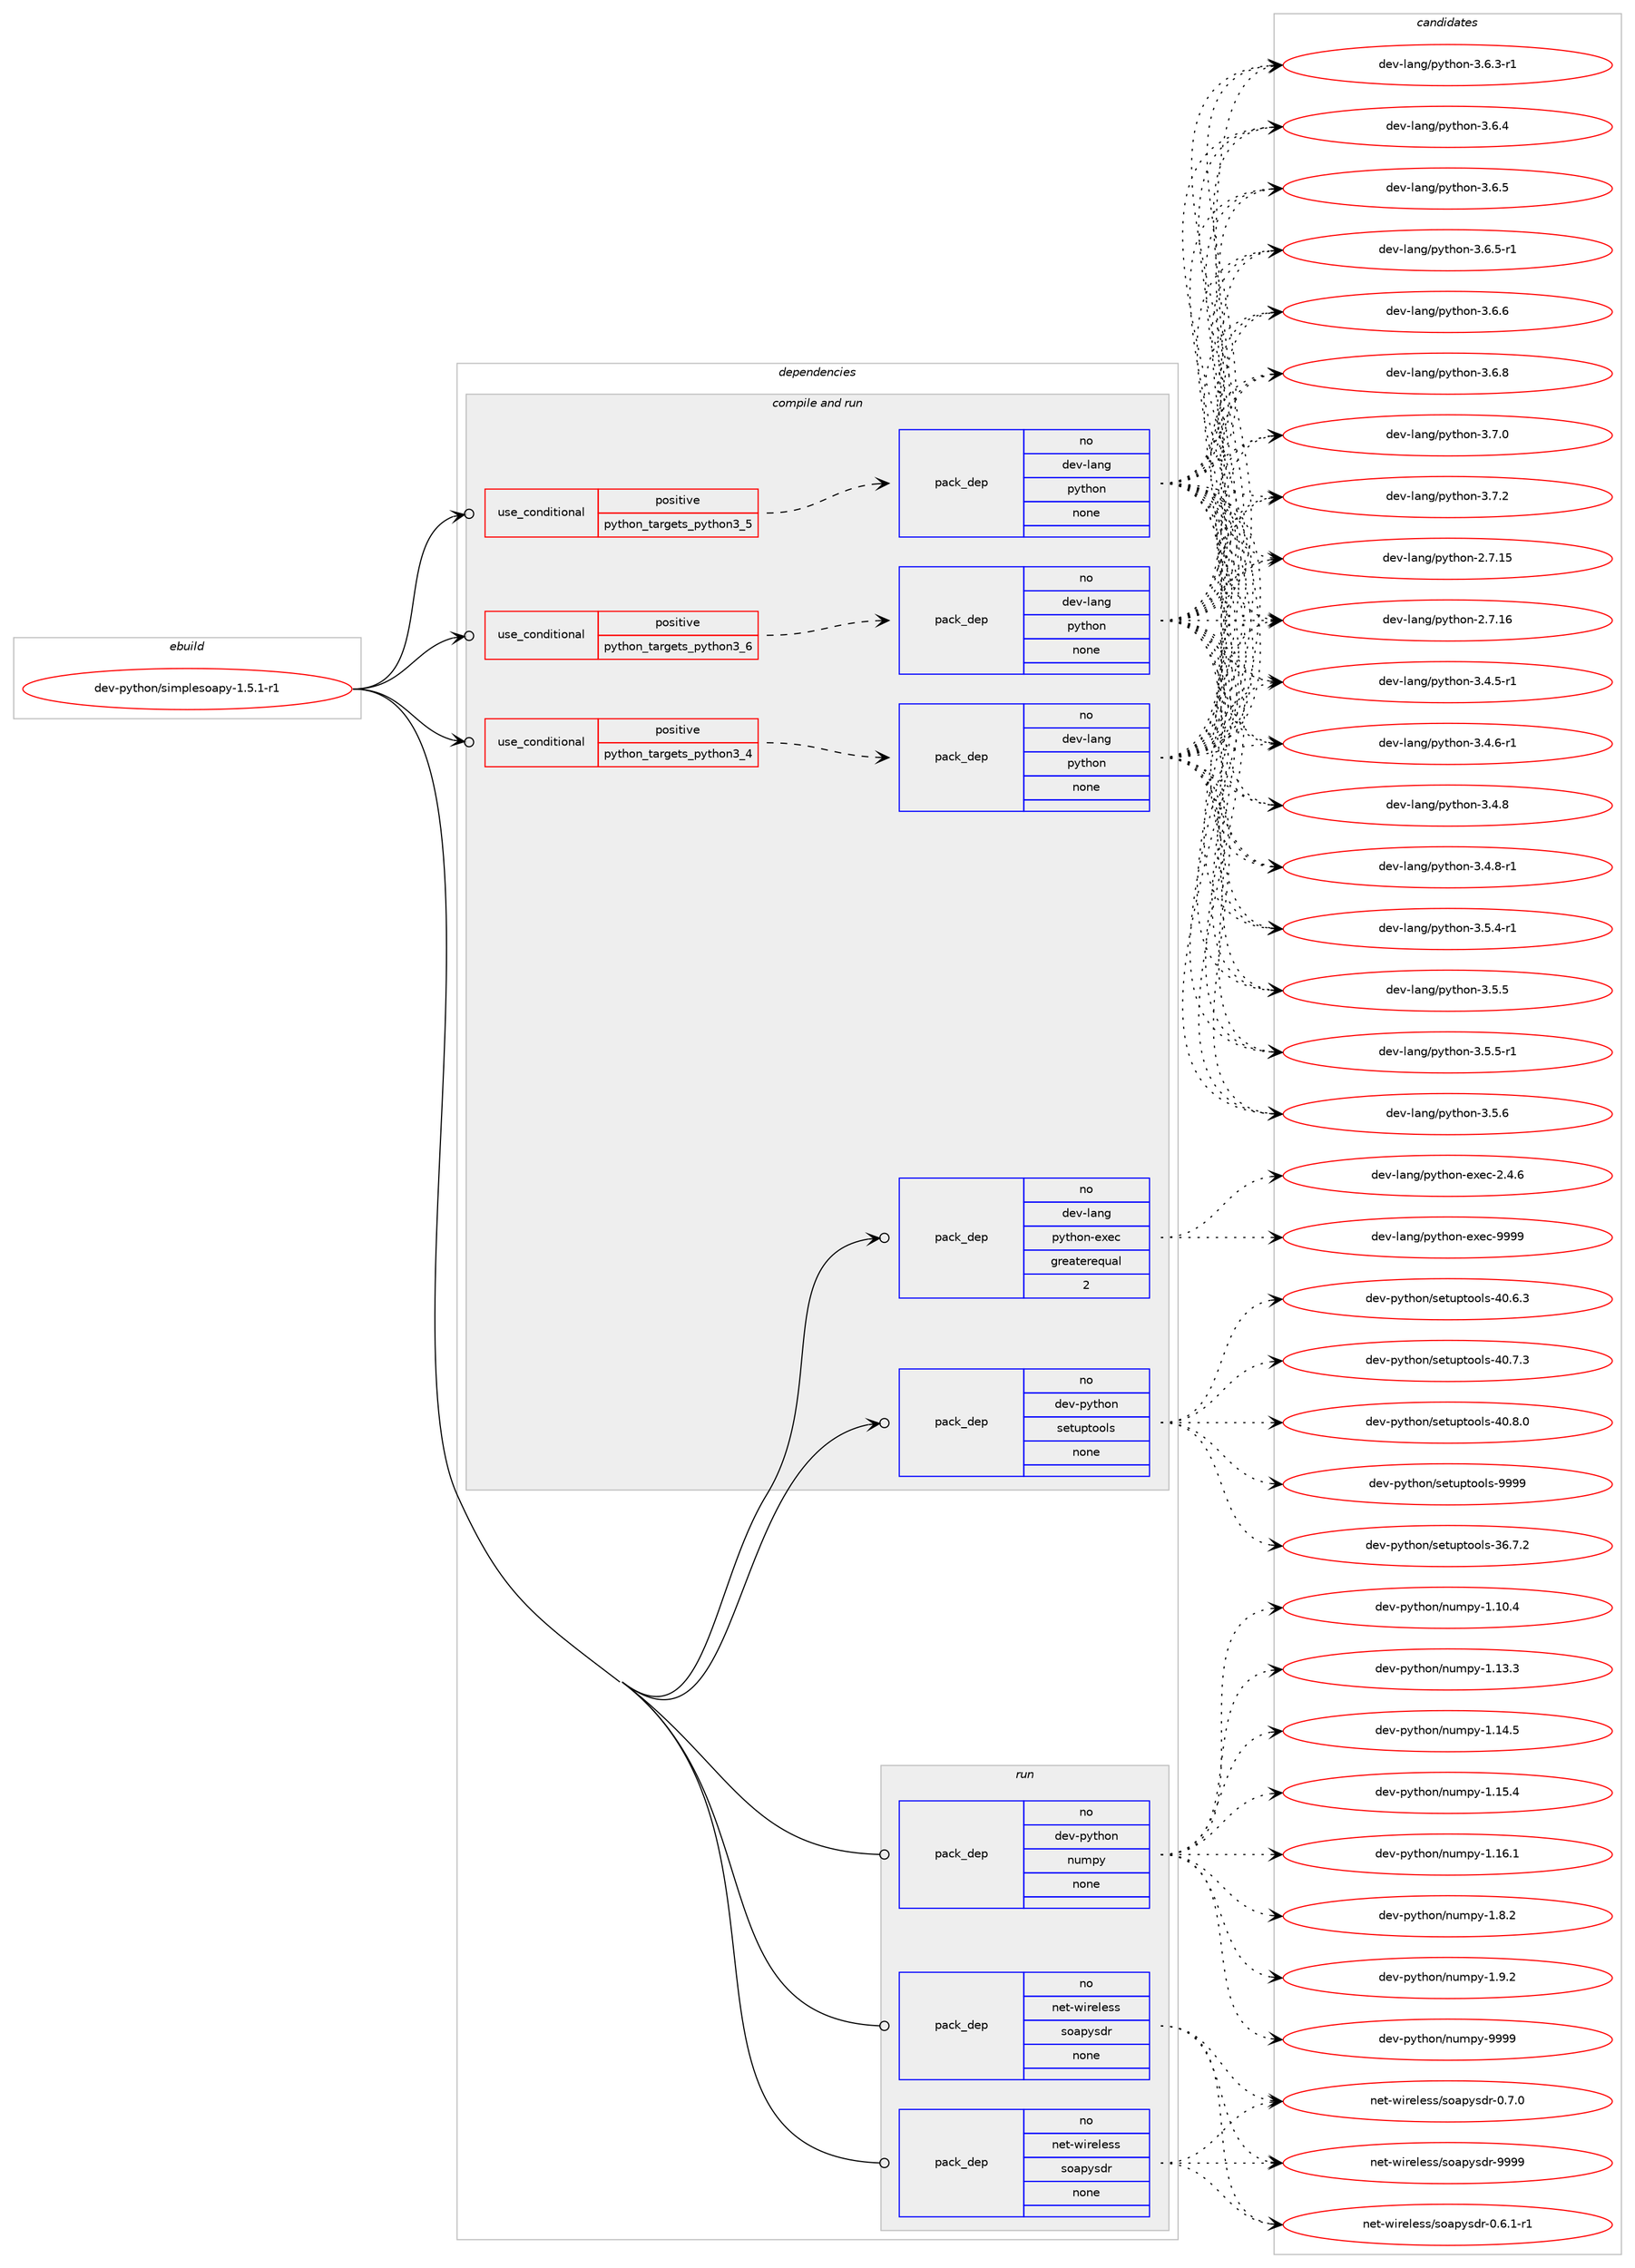 digraph prolog {

# *************
# Graph options
# *************

newrank=true;
concentrate=true;
compound=true;
graph [rankdir=LR,fontname=Helvetica,fontsize=10,ranksep=1.5];#, ranksep=2.5, nodesep=0.2];
edge  [arrowhead=vee];
node  [fontname=Helvetica,fontsize=10];

# **********
# The ebuild
# **********

subgraph cluster_leftcol {
color=gray;
rank=same;
label=<<i>ebuild</i>>;
id [label="dev-python/simplesoapy-1.5.1-r1", color=red, width=4, href="../dev-python/simplesoapy-1.5.1-r1.svg"];
}

# ****************
# The dependencies
# ****************

subgraph cluster_midcol {
color=gray;
label=<<i>dependencies</i>>;
subgraph cluster_compile {
fillcolor="#eeeeee";
style=filled;
label=<<i>compile</i>>;
}
subgraph cluster_compileandrun {
fillcolor="#eeeeee";
style=filled;
label=<<i>compile and run</i>>;
subgraph cond384615 {
dependency1441207 [label=<<TABLE BORDER="0" CELLBORDER="1" CELLSPACING="0" CELLPADDING="4"><TR><TD ROWSPAN="3" CELLPADDING="10">use_conditional</TD></TR><TR><TD>positive</TD></TR><TR><TD>python_targets_python3_4</TD></TR></TABLE>>, shape=none, color=red];
subgraph pack1033230 {
dependency1441208 [label=<<TABLE BORDER="0" CELLBORDER="1" CELLSPACING="0" CELLPADDING="4" WIDTH="220"><TR><TD ROWSPAN="6" CELLPADDING="30">pack_dep</TD></TR><TR><TD WIDTH="110">no</TD></TR><TR><TD>dev-lang</TD></TR><TR><TD>python</TD></TR><TR><TD>none</TD></TR><TR><TD></TD></TR></TABLE>>, shape=none, color=blue];
}
dependency1441207:e -> dependency1441208:w [weight=20,style="dashed",arrowhead="vee"];
}
id:e -> dependency1441207:w [weight=20,style="solid",arrowhead="odotvee"];
subgraph cond384616 {
dependency1441209 [label=<<TABLE BORDER="0" CELLBORDER="1" CELLSPACING="0" CELLPADDING="4"><TR><TD ROWSPAN="3" CELLPADDING="10">use_conditional</TD></TR><TR><TD>positive</TD></TR><TR><TD>python_targets_python3_5</TD></TR></TABLE>>, shape=none, color=red];
subgraph pack1033231 {
dependency1441210 [label=<<TABLE BORDER="0" CELLBORDER="1" CELLSPACING="0" CELLPADDING="4" WIDTH="220"><TR><TD ROWSPAN="6" CELLPADDING="30">pack_dep</TD></TR><TR><TD WIDTH="110">no</TD></TR><TR><TD>dev-lang</TD></TR><TR><TD>python</TD></TR><TR><TD>none</TD></TR><TR><TD></TD></TR></TABLE>>, shape=none, color=blue];
}
dependency1441209:e -> dependency1441210:w [weight=20,style="dashed",arrowhead="vee"];
}
id:e -> dependency1441209:w [weight=20,style="solid",arrowhead="odotvee"];
subgraph cond384617 {
dependency1441211 [label=<<TABLE BORDER="0" CELLBORDER="1" CELLSPACING="0" CELLPADDING="4"><TR><TD ROWSPAN="3" CELLPADDING="10">use_conditional</TD></TR><TR><TD>positive</TD></TR><TR><TD>python_targets_python3_6</TD></TR></TABLE>>, shape=none, color=red];
subgraph pack1033232 {
dependency1441212 [label=<<TABLE BORDER="0" CELLBORDER="1" CELLSPACING="0" CELLPADDING="4" WIDTH="220"><TR><TD ROWSPAN="6" CELLPADDING="30">pack_dep</TD></TR><TR><TD WIDTH="110">no</TD></TR><TR><TD>dev-lang</TD></TR><TR><TD>python</TD></TR><TR><TD>none</TD></TR><TR><TD></TD></TR></TABLE>>, shape=none, color=blue];
}
dependency1441211:e -> dependency1441212:w [weight=20,style="dashed",arrowhead="vee"];
}
id:e -> dependency1441211:w [weight=20,style="solid",arrowhead="odotvee"];
subgraph pack1033233 {
dependency1441213 [label=<<TABLE BORDER="0" CELLBORDER="1" CELLSPACING="0" CELLPADDING="4" WIDTH="220"><TR><TD ROWSPAN="6" CELLPADDING="30">pack_dep</TD></TR><TR><TD WIDTH="110">no</TD></TR><TR><TD>dev-lang</TD></TR><TR><TD>python-exec</TD></TR><TR><TD>greaterequal</TD></TR><TR><TD>2</TD></TR></TABLE>>, shape=none, color=blue];
}
id:e -> dependency1441213:w [weight=20,style="solid",arrowhead="odotvee"];
subgraph pack1033234 {
dependency1441214 [label=<<TABLE BORDER="0" CELLBORDER="1" CELLSPACING="0" CELLPADDING="4" WIDTH="220"><TR><TD ROWSPAN="6" CELLPADDING="30">pack_dep</TD></TR><TR><TD WIDTH="110">no</TD></TR><TR><TD>dev-python</TD></TR><TR><TD>setuptools</TD></TR><TR><TD>none</TD></TR><TR><TD></TD></TR></TABLE>>, shape=none, color=blue];
}
id:e -> dependency1441214:w [weight=20,style="solid",arrowhead="odotvee"];
}
subgraph cluster_run {
fillcolor="#eeeeee";
style=filled;
label=<<i>run</i>>;
subgraph pack1033235 {
dependency1441215 [label=<<TABLE BORDER="0" CELLBORDER="1" CELLSPACING="0" CELLPADDING="4" WIDTH="220"><TR><TD ROWSPAN="6" CELLPADDING="30">pack_dep</TD></TR><TR><TD WIDTH="110">no</TD></TR><TR><TD>dev-python</TD></TR><TR><TD>numpy</TD></TR><TR><TD>none</TD></TR><TR><TD></TD></TR></TABLE>>, shape=none, color=blue];
}
id:e -> dependency1441215:w [weight=20,style="solid",arrowhead="odot"];
subgraph pack1033236 {
dependency1441216 [label=<<TABLE BORDER="0" CELLBORDER="1" CELLSPACING="0" CELLPADDING="4" WIDTH="220"><TR><TD ROWSPAN="6" CELLPADDING="30">pack_dep</TD></TR><TR><TD WIDTH="110">no</TD></TR><TR><TD>net-wireless</TD></TR><TR><TD>soapysdr</TD></TR><TR><TD>none</TD></TR><TR><TD></TD></TR></TABLE>>, shape=none, color=blue];
}
id:e -> dependency1441216:w [weight=20,style="solid",arrowhead="odot"];
subgraph pack1033237 {
dependency1441217 [label=<<TABLE BORDER="0" CELLBORDER="1" CELLSPACING="0" CELLPADDING="4" WIDTH="220"><TR><TD ROWSPAN="6" CELLPADDING="30">pack_dep</TD></TR><TR><TD WIDTH="110">no</TD></TR><TR><TD>net-wireless</TD></TR><TR><TD>soapysdr</TD></TR><TR><TD>none</TD></TR><TR><TD></TD></TR></TABLE>>, shape=none, color=blue];
}
id:e -> dependency1441217:w [weight=20,style="solid",arrowhead="odot"];
}
}

# **************
# The candidates
# **************

subgraph cluster_choices {
rank=same;
color=gray;
label=<<i>candidates</i>>;

subgraph choice1033230 {
color=black;
nodesep=1;
choice10010111845108971101034711212111610411111045504655464953 [label="dev-lang/python-2.7.15", color=red, width=4,href="../dev-lang/python-2.7.15.svg"];
choice10010111845108971101034711212111610411111045504655464954 [label="dev-lang/python-2.7.16", color=red, width=4,href="../dev-lang/python-2.7.16.svg"];
choice1001011184510897110103471121211161041111104551465246534511449 [label="dev-lang/python-3.4.5-r1", color=red, width=4,href="../dev-lang/python-3.4.5-r1.svg"];
choice1001011184510897110103471121211161041111104551465246544511449 [label="dev-lang/python-3.4.6-r1", color=red, width=4,href="../dev-lang/python-3.4.6-r1.svg"];
choice100101118451089711010347112121116104111110455146524656 [label="dev-lang/python-3.4.8", color=red, width=4,href="../dev-lang/python-3.4.8.svg"];
choice1001011184510897110103471121211161041111104551465246564511449 [label="dev-lang/python-3.4.8-r1", color=red, width=4,href="../dev-lang/python-3.4.8-r1.svg"];
choice1001011184510897110103471121211161041111104551465346524511449 [label="dev-lang/python-3.5.4-r1", color=red, width=4,href="../dev-lang/python-3.5.4-r1.svg"];
choice100101118451089711010347112121116104111110455146534653 [label="dev-lang/python-3.5.5", color=red, width=4,href="../dev-lang/python-3.5.5.svg"];
choice1001011184510897110103471121211161041111104551465346534511449 [label="dev-lang/python-3.5.5-r1", color=red, width=4,href="../dev-lang/python-3.5.5-r1.svg"];
choice100101118451089711010347112121116104111110455146534654 [label="dev-lang/python-3.5.6", color=red, width=4,href="../dev-lang/python-3.5.6.svg"];
choice1001011184510897110103471121211161041111104551465446514511449 [label="dev-lang/python-3.6.3-r1", color=red, width=4,href="../dev-lang/python-3.6.3-r1.svg"];
choice100101118451089711010347112121116104111110455146544652 [label="dev-lang/python-3.6.4", color=red, width=4,href="../dev-lang/python-3.6.4.svg"];
choice100101118451089711010347112121116104111110455146544653 [label="dev-lang/python-3.6.5", color=red, width=4,href="../dev-lang/python-3.6.5.svg"];
choice1001011184510897110103471121211161041111104551465446534511449 [label="dev-lang/python-3.6.5-r1", color=red, width=4,href="../dev-lang/python-3.6.5-r1.svg"];
choice100101118451089711010347112121116104111110455146544654 [label="dev-lang/python-3.6.6", color=red, width=4,href="../dev-lang/python-3.6.6.svg"];
choice100101118451089711010347112121116104111110455146544656 [label="dev-lang/python-3.6.8", color=red, width=4,href="../dev-lang/python-3.6.8.svg"];
choice100101118451089711010347112121116104111110455146554648 [label="dev-lang/python-3.7.0", color=red, width=4,href="../dev-lang/python-3.7.0.svg"];
choice100101118451089711010347112121116104111110455146554650 [label="dev-lang/python-3.7.2", color=red, width=4,href="../dev-lang/python-3.7.2.svg"];
dependency1441208:e -> choice10010111845108971101034711212111610411111045504655464953:w [style=dotted,weight="100"];
dependency1441208:e -> choice10010111845108971101034711212111610411111045504655464954:w [style=dotted,weight="100"];
dependency1441208:e -> choice1001011184510897110103471121211161041111104551465246534511449:w [style=dotted,weight="100"];
dependency1441208:e -> choice1001011184510897110103471121211161041111104551465246544511449:w [style=dotted,weight="100"];
dependency1441208:e -> choice100101118451089711010347112121116104111110455146524656:w [style=dotted,weight="100"];
dependency1441208:e -> choice1001011184510897110103471121211161041111104551465246564511449:w [style=dotted,weight="100"];
dependency1441208:e -> choice1001011184510897110103471121211161041111104551465346524511449:w [style=dotted,weight="100"];
dependency1441208:e -> choice100101118451089711010347112121116104111110455146534653:w [style=dotted,weight="100"];
dependency1441208:e -> choice1001011184510897110103471121211161041111104551465346534511449:w [style=dotted,weight="100"];
dependency1441208:e -> choice100101118451089711010347112121116104111110455146534654:w [style=dotted,weight="100"];
dependency1441208:e -> choice1001011184510897110103471121211161041111104551465446514511449:w [style=dotted,weight="100"];
dependency1441208:e -> choice100101118451089711010347112121116104111110455146544652:w [style=dotted,weight="100"];
dependency1441208:e -> choice100101118451089711010347112121116104111110455146544653:w [style=dotted,weight="100"];
dependency1441208:e -> choice1001011184510897110103471121211161041111104551465446534511449:w [style=dotted,weight="100"];
dependency1441208:e -> choice100101118451089711010347112121116104111110455146544654:w [style=dotted,weight="100"];
dependency1441208:e -> choice100101118451089711010347112121116104111110455146544656:w [style=dotted,weight="100"];
dependency1441208:e -> choice100101118451089711010347112121116104111110455146554648:w [style=dotted,weight="100"];
dependency1441208:e -> choice100101118451089711010347112121116104111110455146554650:w [style=dotted,weight="100"];
}
subgraph choice1033231 {
color=black;
nodesep=1;
choice10010111845108971101034711212111610411111045504655464953 [label="dev-lang/python-2.7.15", color=red, width=4,href="../dev-lang/python-2.7.15.svg"];
choice10010111845108971101034711212111610411111045504655464954 [label="dev-lang/python-2.7.16", color=red, width=4,href="../dev-lang/python-2.7.16.svg"];
choice1001011184510897110103471121211161041111104551465246534511449 [label="dev-lang/python-3.4.5-r1", color=red, width=4,href="../dev-lang/python-3.4.5-r1.svg"];
choice1001011184510897110103471121211161041111104551465246544511449 [label="dev-lang/python-3.4.6-r1", color=red, width=4,href="../dev-lang/python-3.4.6-r1.svg"];
choice100101118451089711010347112121116104111110455146524656 [label="dev-lang/python-3.4.8", color=red, width=4,href="../dev-lang/python-3.4.8.svg"];
choice1001011184510897110103471121211161041111104551465246564511449 [label="dev-lang/python-3.4.8-r1", color=red, width=4,href="../dev-lang/python-3.4.8-r1.svg"];
choice1001011184510897110103471121211161041111104551465346524511449 [label="dev-lang/python-3.5.4-r1", color=red, width=4,href="../dev-lang/python-3.5.4-r1.svg"];
choice100101118451089711010347112121116104111110455146534653 [label="dev-lang/python-3.5.5", color=red, width=4,href="../dev-lang/python-3.5.5.svg"];
choice1001011184510897110103471121211161041111104551465346534511449 [label="dev-lang/python-3.5.5-r1", color=red, width=4,href="../dev-lang/python-3.5.5-r1.svg"];
choice100101118451089711010347112121116104111110455146534654 [label="dev-lang/python-3.5.6", color=red, width=4,href="../dev-lang/python-3.5.6.svg"];
choice1001011184510897110103471121211161041111104551465446514511449 [label="dev-lang/python-3.6.3-r1", color=red, width=4,href="../dev-lang/python-3.6.3-r1.svg"];
choice100101118451089711010347112121116104111110455146544652 [label="dev-lang/python-3.6.4", color=red, width=4,href="../dev-lang/python-3.6.4.svg"];
choice100101118451089711010347112121116104111110455146544653 [label="dev-lang/python-3.6.5", color=red, width=4,href="../dev-lang/python-3.6.5.svg"];
choice1001011184510897110103471121211161041111104551465446534511449 [label="dev-lang/python-3.6.5-r1", color=red, width=4,href="../dev-lang/python-3.6.5-r1.svg"];
choice100101118451089711010347112121116104111110455146544654 [label="dev-lang/python-3.6.6", color=red, width=4,href="../dev-lang/python-3.6.6.svg"];
choice100101118451089711010347112121116104111110455146544656 [label="dev-lang/python-3.6.8", color=red, width=4,href="../dev-lang/python-3.6.8.svg"];
choice100101118451089711010347112121116104111110455146554648 [label="dev-lang/python-3.7.0", color=red, width=4,href="../dev-lang/python-3.7.0.svg"];
choice100101118451089711010347112121116104111110455146554650 [label="dev-lang/python-3.7.2", color=red, width=4,href="../dev-lang/python-3.7.2.svg"];
dependency1441210:e -> choice10010111845108971101034711212111610411111045504655464953:w [style=dotted,weight="100"];
dependency1441210:e -> choice10010111845108971101034711212111610411111045504655464954:w [style=dotted,weight="100"];
dependency1441210:e -> choice1001011184510897110103471121211161041111104551465246534511449:w [style=dotted,weight="100"];
dependency1441210:e -> choice1001011184510897110103471121211161041111104551465246544511449:w [style=dotted,weight="100"];
dependency1441210:e -> choice100101118451089711010347112121116104111110455146524656:w [style=dotted,weight="100"];
dependency1441210:e -> choice1001011184510897110103471121211161041111104551465246564511449:w [style=dotted,weight="100"];
dependency1441210:e -> choice1001011184510897110103471121211161041111104551465346524511449:w [style=dotted,weight="100"];
dependency1441210:e -> choice100101118451089711010347112121116104111110455146534653:w [style=dotted,weight="100"];
dependency1441210:e -> choice1001011184510897110103471121211161041111104551465346534511449:w [style=dotted,weight="100"];
dependency1441210:e -> choice100101118451089711010347112121116104111110455146534654:w [style=dotted,weight="100"];
dependency1441210:e -> choice1001011184510897110103471121211161041111104551465446514511449:w [style=dotted,weight="100"];
dependency1441210:e -> choice100101118451089711010347112121116104111110455146544652:w [style=dotted,weight="100"];
dependency1441210:e -> choice100101118451089711010347112121116104111110455146544653:w [style=dotted,weight="100"];
dependency1441210:e -> choice1001011184510897110103471121211161041111104551465446534511449:w [style=dotted,weight="100"];
dependency1441210:e -> choice100101118451089711010347112121116104111110455146544654:w [style=dotted,weight="100"];
dependency1441210:e -> choice100101118451089711010347112121116104111110455146544656:w [style=dotted,weight="100"];
dependency1441210:e -> choice100101118451089711010347112121116104111110455146554648:w [style=dotted,weight="100"];
dependency1441210:e -> choice100101118451089711010347112121116104111110455146554650:w [style=dotted,weight="100"];
}
subgraph choice1033232 {
color=black;
nodesep=1;
choice10010111845108971101034711212111610411111045504655464953 [label="dev-lang/python-2.7.15", color=red, width=4,href="../dev-lang/python-2.7.15.svg"];
choice10010111845108971101034711212111610411111045504655464954 [label="dev-lang/python-2.7.16", color=red, width=4,href="../dev-lang/python-2.7.16.svg"];
choice1001011184510897110103471121211161041111104551465246534511449 [label="dev-lang/python-3.4.5-r1", color=red, width=4,href="../dev-lang/python-3.4.5-r1.svg"];
choice1001011184510897110103471121211161041111104551465246544511449 [label="dev-lang/python-3.4.6-r1", color=red, width=4,href="../dev-lang/python-3.4.6-r1.svg"];
choice100101118451089711010347112121116104111110455146524656 [label="dev-lang/python-3.4.8", color=red, width=4,href="../dev-lang/python-3.4.8.svg"];
choice1001011184510897110103471121211161041111104551465246564511449 [label="dev-lang/python-3.4.8-r1", color=red, width=4,href="../dev-lang/python-3.4.8-r1.svg"];
choice1001011184510897110103471121211161041111104551465346524511449 [label="dev-lang/python-3.5.4-r1", color=red, width=4,href="../dev-lang/python-3.5.4-r1.svg"];
choice100101118451089711010347112121116104111110455146534653 [label="dev-lang/python-3.5.5", color=red, width=4,href="../dev-lang/python-3.5.5.svg"];
choice1001011184510897110103471121211161041111104551465346534511449 [label="dev-lang/python-3.5.5-r1", color=red, width=4,href="../dev-lang/python-3.5.5-r1.svg"];
choice100101118451089711010347112121116104111110455146534654 [label="dev-lang/python-3.5.6", color=red, width=4,href="../dev-lang/python-3.5.6.svg"];
choice1001011184510897110103471121211161041111104551465446514511449 [label="dev-lang/python-3.6.3-r1", color=red, width=4,href="../dev-lang/python-3.6.3-r1.svg"];
choice100101118451089711010347112121116104111110455146544652 [label="dev-lang/python-3.6.4", color=red, width=4,href="../dev-lang/python-3.6.4.svg"];
choice100101118451089711010347112121116104111110455146544653 [label="dev-lang/python-3.6.5", color=red, width=4,href="../dev-lang/python-3.6.5.svg"];
choice1001011184510897110103471121211161041111104551465446534511449 [label="dev-lang/python-3.6.5-r1", color=red, width=4,href="../dev-lang/python-3.6.5-r1.svg"];
choice100101118451089711010347112121116104111110455146544654 [label="dev-lang/python-3.6.6", color=red, width=4,href="../dev-lang/python-3.6.6.svg"];
choice100101118451089711010347112121116104111110455146544656 [label="dev-lang/python-3.6.8", color=red, width=4,href="../dev-lang/python-3.6.8.svg"];
choice100101118451089711010347112121116104111110455146554648 [label="dev-lang/python-3.7.0", color=red, width=4,href="../dev-lang/python-3.7.0.svg"];
choice100101118451089711010347112121116104111110455146554650 [label="dev-lang/python-3.7.2", color=red, width=4,href="../dev-lang/python-3.7.2.svg"];
dependency1441212:e -> choice10010111845108971101034711212111610411111045504655464953:w [style=dotted,weight="100"];
dependency1441212:e -> choice10010111845108971101034711212111610411111045504655464954:w [style=dotted,weight="100"];
dependency1441212:e -> choice1001011184510897110103471121211161041111104551465246534511449:w [style=dotted,weight="100"];
dependency1441212:e -> choice1001011184510897110103471121211161041111104551465246544511449:w [style=dotted,weight="100"];
dependency1441212:e -> choice100101118451089711010347112121116104111110455146524656:w [style=dotted,weight="100"];
dependency1441212:e -> choice1001011184510897110103471121211161041111104551465246564511449:w [style=dotted,weight="100"];
dependency1441212:e -> choice1001011184510897110103471121211161041111104551465346524511449:w [style=dotted,weight="100"];
dependency1441212:e -> choice100101118451089711010347112121116104111110455146534653:w [style=dotted,weight="100"];
dependency1441212:e -> choice1001011184510897110103471121211161041111104551465346534511449:w [style=dotted,weight="100"];
dependency1441212:e -> choice100101118451089711010347112121116104111110455146534654:w [style=dotted,weight="100"];
dependency1441212:e -> choice1001011184510897110103471121211161041111104551465446514511449:w [style=dotted,weight="100"];
dependency1441212:e -> choice100101118451089711010347112121116104111110455146544652:w [style=dotted,weight="100"];
dependency1441212:e -> choice100101118451089711010347112121116104111110455146544653:w [style=dotted,weight="100"];
dependency1441212:e -> choice1001011184510897110103471121211161041111104551465446534511449:w [style=dotted,weight="100"];
dependency1441212:e -> choice100101118451089711010347112121116104111110455146544654:w [style=dotted,weight="100"];
dependency1441212:e -> choice100101118451089711010347112121116104111110455146544656:w [style=dotted,weight="100"];
dependency1441212:e -> choice100101118451089711010347112121116104111110455146554648:w [style=dotted,weight="100"];
dependency1441212:e -> choice100101118451089711010347112121116104111110455146554650:w [style=dotted,weight="100"];
}
subgraph choice1033233 {
color=black;
nodesep=1;
choice1001011184510897110103471121211161041111104510112010199455046524654 [label="dev-lang/python-exec-2.4.6", color=red, width=4,href="../dev-lang/python-exec-2.4.6.svg"];
choice10010111845108971101034711212111610411111045101120101994557575757 [label="dev-lang/python-exec-9999", color=red, width=4,href="../dev-lang/python-exec-9999.svg"];
dependency1441213:e -> choice1001011184510897110103471121211161041111104510112010199455046524654:w [style=dotted,weight="100"];
dependency1441213:e -> choice10010111845108971101034711212111610411111045101120101994557575757:w [style=dotted,weight="100"];
}
subgraph choice1033234 {
color=black;
nodesep=1;
choice100101118451121211161041111104711510111611711211611111110811545515446554650 [label="dev-python/setuptools-36.7.2", color=red, width=4,href="../dev-python/setuptools-36.7.2.svg"];
choice100101118451121211161041111104711510111611711211611111110811545524846544651 [label="dev-python/setuptools-40.6.3", color=red, width=4,href="../dev-python/setuptools-40.6.3.svg"];
choice100101118451121211161041111104711510111611711211611111110811545524846554651 [label="dev-python/setuptools-40.7.3", color=red, width=4,href="../dev-python/setuptools-40.7.3.svg"];
choice100101118451121211161041111104711510111611711211611111110811545524846564648 [label="dev-python/setuptools-40.8.0", color=red, width=4,href="../dev-python/setuptools-40.8.0.svg"];
choice10010111845112121116104111110471151011161171121161111111081154557575757 [label="dev-python/setuptools-9999", color=red, width=4,href="../dev-python/setuptools-9999.svg"];
dependency1441214:e -> choice100101118451121211161041111104711510111611711211611111110811545515446554650:w [style=dotted,weight="100"];
dependency1441214:e -> choice100101118451121211161041111104711510111611711211611111110811545524846544651:w [style=dotted,weight="100"];
dependency1441214:e -> choice100101118451121211161041111104711510111611711211611111110811545524846554651:w [style=dotted,weight="100"];
dependency1441214:e -> choice100101118451121211161041111104711510111611711211611111110811545524846564648:w [style=dotted,weight="100"];
dependency1441214:e -> choice10010111845112121116104111110471151011161171121161111111081154557575757:w [style=dotted,weight="100"];
}
subgraph choice1033235 {
color=black;
nodesep=1;
choice100101118451121211161041111104711011710911212145494649484652 [label="dev-python/numpy-1.10.4", color=red, width=4,href="../dev-python/numpy-1.10.4.svg"];
choice100101118451121211161041111104711011710911212145494649514651 [label="dev-python/numpy-1.13.3", color=red, width=4,href="../dev-python/numpy-1.13.3.svg"];
choice100101118451121211161041111104711011710911212145494649524653 [label="dev-python/numpy-1.14.5", color=red, width=4,href="../dev-python/numpy-1.14.5.svg"];
choice100101118451121211161041111104711011710911212145494649534652 [label="dev-python/numpy-1.15.4", color=red, width=4,href="../dev-python/numpy-1.15.4.svg"];
choice100101118451121211161041111104711011710911212145494649544649 [label="dev-python/numpy-1.16.1", color=red, width=4,href="../dev-python/numpy-1.16.1.svg"];
choice1001011184511212111610411111047110117109112121454946564650 [label="dev-python/numpy-1.8.2", color=red, width=4,href="../dev-python/numpy-1.8.2.svg"];
choice1001011184511212111610411111047110117109112121454946574650 [label="dev-python/numpy-1.9.2", color=red, width=4,href="../dev-python/numpy-1.9.2.svg"];
choice10010111845112121116104111110471101171091121214557575757 [label="dev-python/numpy-9999", color=red, width=4,href="../dev-python/numpy-9999.svg"];
dependency1441215:e -> choice100101118451121211161041111104711011710911212145494649484652:w [style=dotted,weight="100"];
dependency1441215:e -> choice100101118451121211161041111104711011710911212145494649514651:w [style=dotted,weight="100"];
dependency1441215:e -> choice100101118451121211161041111104711011710911212145494649524653:w [style=dotted,weight="100"];
dependency1441215:e -> choice100101118451121211161041111104711011710911212145494649534652:w [style=dotted,weight="100"];
dependency1441215:e -> choice100101118451121211161041111104711011710911212145494649544649:w [style=dotted,weight="100"];
dependency1441215:e -> choice1001011184511212111610411111047110117109112121454946564650:w [style=dotted,weight="100"];
dependency1441215:e -> choice1001011184511212111610411111047110117109112121454946574650:w [style=dotted,weight="100"];
dependency1441215:e -> choice10010111845112121116104111110471101171091121214557575757:w [style=dotted,weight="100"];
}
subgraph choice1033236 {
color=black;
nodesep=1;
choice1101011164511910511410110810111511547115111971121211151001144548465446494511449 [label="net-wireless/soapysdr-0.6.1-r1", color=red, width=4,href="../net-wireless/soapysdr-0.6.1-r1.svg"];
choice110101116451191051141011081011151154711511197112121115100114454846554648 [label="net-wireless/soapysdr-0.7.0", color=red, width=4,href="../net-wireless/soapysdr-0.7.0.svg"];
choice1101011164511910511410110810111511547115111971121211151001144557575757 [label="net-wireless/soapysdr-9999", color=red, width=4,href="../net-wireless/soapysdr-9999.svg"];
dependency1441216:e -> choice1101011164511910511410110810111511547115111971121211151001144548465446494511449:w [style=dotted,weight="100"];
dependency1441216:e -> choice110101116451191051141011081011151154711511197112121115100114454846554648:w [style=dotted,weight="100"];
dependency1441216:e -> choice1101011164511910511410110810111511547115111971121211151001144557575757:w [style=dotted,weight="100"];
}
subgraph choice1033237 {
color=black;
nodesep=1;
choice1101011164511910511410110810111511547115111971121211151001144548465446494511449 [label="net-wireless/soapysdr-0.6.1-r1", color=red, width=4,href="../net-wireless/soapysdr-0.6.1-r1.svg"];
choice110101116451191051141011081011151154711511197112121115100114454846554648 [label="net-wireless/soapysdr-0.7.0", color=red, width=4,href="../net-wireless/soapysdr-0.7.0.svg"];
choice1101011164511910511410110810111511547115111971121211151001144557575757 [label="net-wireless/soapysdr-9999", color=red, width=4,href="../net-wireless/soapysdr-9999.svg"];
dependency1441217:e -> choice1101011164511910511410110810111511547115111971121211151001144548465446494511449:w [style=dotted,weight="100"];
dependency1441217:e -> choice110101116451191051141011081011151154711511197112121115100114454846554648:w [style=dotted,weight="100"];
dependency1441217:e -> choice1101011164511910511410110810111511547115111971121211151001144557575757:w [style=dotted,weight="100"];
}
}

}
